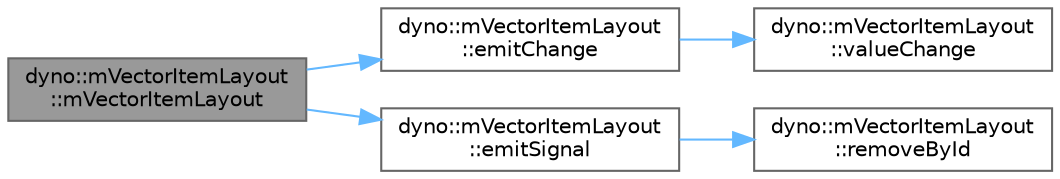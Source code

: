 digraph "dyno::mVectorItemLayout::mVectorItemLayout"
{
 // LATEX_PDF_SIZE
  bgcolor="transparent";
  edge [fontname=Helvetica,fontsize=10,labelfontname=Helvetica,labelfontsize=10];
  node [fontname=Helvetica,fontsize=10,shape=box,height=0.2,width=0.4];
  rankdir="LR";
  Node1 [id="Node000001",label="dyno::mVectorItemLayout\l::mVectorItemLayout",height=0.2,width=0.4,color="gray40", fillcolor="grey60", style="filled", fontcolor="black",tooltip=" "];
  Node1 -> Node2 [id="edge1_Node000001_Node000002",color="steelblue1",style="solid",tooltip=" "];
  Node2 [id="Node000002",label="dyno::mVectorItemLayout\l::emitChange",height=0.2,width=0.4,color="grey40", fillcolor="white", style="filled",URL="$classdyno_1_1m_vector_item_layout.html#a4aeea451df1c2eea5840606c001289c4",tooltip=" "];
  Node2 -> Node3 [id="edge2_Node000002_Node000003",color="steelblue1",style="solid",tooltip=" "];
  Node3 [id="Node000003",label="dyno::mVectorItemLayout\l::valueChange",height=0.2,width=0.4,color="grey40", fillcolor="white", style="filled",URL="$classdyno_1_1m_vector_item_layout.html#a0da7c3b956c9db85aa7d5fc383c38031",tooltip=" "];
  Node1 -> Node4 [id="edge3_Node000001_Node000004",color="steelblue1",style="solid",tooltip=" "];
  Node4 [id="Node000004",label="dyno::mVectorItemLayout\l::emitSignal",height=0.2,width=0.4,color="grey40", fillcolor="white", style="filled",URL="$classdyno_1_1m_vector_item_layout.html#a4c1e29b9acdb28996ff8b3ebc4ef5290",tooltip=" "];
  Node4 -> Node5 [id="edge4_Node000004_Node000005",color="steelblue1",style="solid",tooltip=" "];
  Node5 [id="Node000005",label="dyno::mVectorItemLayout\l::removeById",height=0.2,width=0.4,color="grey40", fillcolor="white", style="filled",URL="$classdyno_1_1m_vector_item_layout.html#a094e65a32dad73d61201d0411b370e63",tooltip=" "];
}
